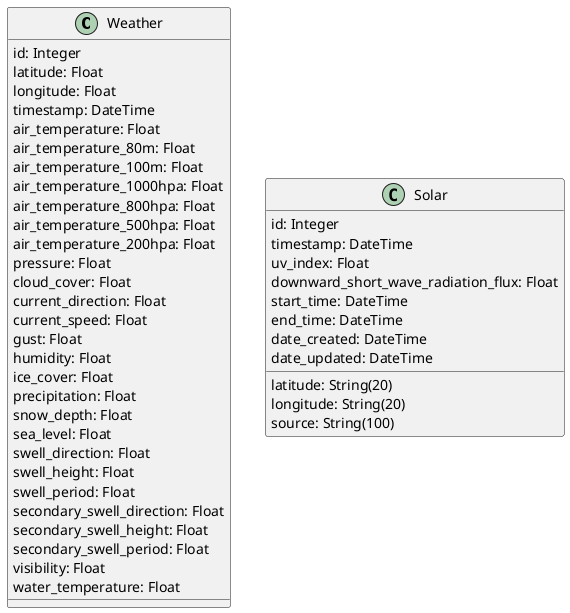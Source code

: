 @startuml
class Weather {
    id: Integer
    latitude: Float
    longitude: Float
    timestamp: DateTime
    air_temperature: Float
    air_temperature_80m: Float
    air_temperature_100m: Float
    air_temperature_1000hpa: Float
    air_temperature_800hpa: Float
    air_temperature_500hpa: Float
    air_temperature_200hpa: Float
    pressure: Float
    cloud_cover: Float
    current_direction: Float
    current_speed: Float
    gust: Float
    humidity: Float
    ice_cover: Float
    precipitation: Float
    snow_depth: Float
    sea_level: Float
    swell_direction: Float
    swell_height: Float
    swell_period: Float
    secondary_swell_direction: Float
    secondary_swell_height: Float
    secondary_swell_period: Float
    visibility: Float
    water_temperature: Float
}
class Solar {
    id: Integer
    latitude: String(20)
    longitude: String(20)
    timestamp: DateTime
    uv_index: Float
    downward_short_wave_radiation_flux: Float
    source: String(100)
    start_time: DateTime
    end_time: DateTime
    date_created: DateTime
    date_updated: DateTime
}
@enduml